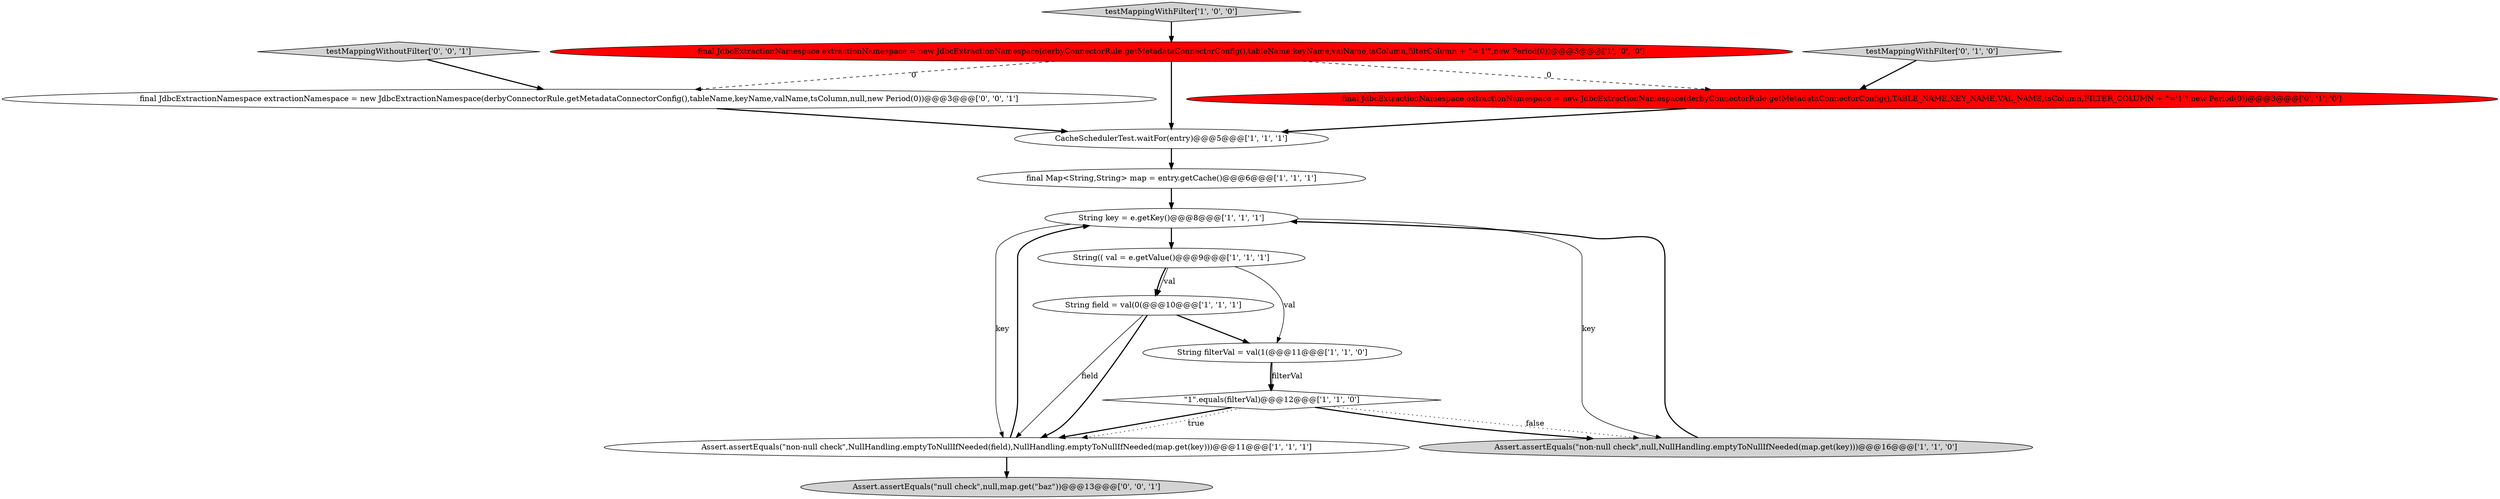 digraph {
13 [style = filled, label = "final JdbcExtractionNamespace extractionNamespace = new JdbcExtractionNamespace(derbyConnectorRule.getMetadataConnectorConfig(),tableName,keyName,valName,tsColumn,null,new Period(0))@@@3@@@['0', '0', '1']", fillcolor = white, shape = ellipse image = "AAA0AAABBB3BBB"];
8 [style = filled, label = "String field = val(0(@@@10@@@['1', '1', '1']", fillcolor = white, shape = ellipse image = "AAA0AAABBB1BBB"];
15 [style = filled, label = "Assert.assertEquals(\"null check\",null,map.get(\"baz\"))@@@13@@@['0', '0', '1']", fillcolor = lightgray, shape = ellipse image = "AAA0AAABBB3BBB"];
5 [style = filled, label = "String(( val = e.getValue()@@@9@@@['1', '1', '1']", fillcolor = white, shape = ellipse image = "AAA0AAABBB1BBB"];
3 [style = filled, label = "testMappingWithFilter['1', '0', '0']", fillcolor = lightgray, shape = diamond image = "AAA0AAABBB1BBB"];
6 [style = filled, label = "\"1\".equals(filterVal)@@@12@@@['1', '1', '0']", fillcolor = white, shape = diamond image = "AAA0AAABBB1BBB"];
10 [style = filled, label = "String key = e.getKey()@@@8@@@['1', '1', '1']", fillcolor = white, shape = ellipse image = "AAA0AAABBB1BBB"];
14 [style = filled, label = "testMappingWithoutFilter['0', '0', '1']", fillcolor = lightgray, shape = diamond image = "AAA0AAABBB3BBB"];
9 [style = filled, label = "String filterVal = val(1(@@@11@@@['1', '1', '0']", fillcolor = white, shape = ellipse image = "AAA0AAABBB1BBB"];
0 [style = filled, label = "Assert.assertEquals(\"non-null check\",NullHandling.emptyToNullIfNeeded(field),NullHandling.emptyToNullIfNeeded(map.get(key)))@@@11@@@['1', '1', '1']", fillcolor = white, shape = ellipse image = "AAA0AAABBB1BBB"];
7 [style = filled, label = "final Map<String,String> map = entry.getCache()@@@6@@@['1', '1', '1']", fillcolor = white, shape = ellipse image = "AAA0AAABBB1BBB"];
2 [style = filled, label = "Assert.assertEquals(\"non-null check\",null,NullHandling.emptyToNullIfNeeded(map.get(key)))@@@16@@@['1', '1', '0']", fillcolor = lightgray, shape = ellipse image = "AAA0AAABBB1BBB"];
11 [style = filled, label = "testMappingWithFilter['0', '1', '0']", fillcolor = lightgray, shape = diamond image = "AAA0AAABBB2BBB"];
12 [style = filled, label = "final JdbcExtractionNamespace extractionNamespace = new JdbcExtractionNamespace(derbyConnectorRule.getMetadataConnectorConfig(),TABLE_NAME,KEY_NAME,VAL_NAME,tsColumn,FILTER_COLUMN + \"='1'\",new Period(0))@@@3@@@['0', '1', '0']", fillcolor = red, shape = ellipse image = "AAA1AAABBB2BBB"];
1 [style = filled, label = "CacheSchedulerTest.waitFor(entry)@@@5@@@['1', '1', '1']", fillcolor = white, shape = ellipse image = "AAA0AAABBB1BBB"];
4 [style = filled, label = "final JdbcExtractionNamespace extractionNamespace = new JdbcExtractionNamespace(derbyConnectorRule.getMetadataConnectorConfig(),tableName,keyName,valName,tsColumn,filterColumn + \"='1'\",new Period(0))@@@3@@@['1', '0', '0']", fillcolor = red, shape = ellipse image = "AAA1AAABBB1BBB"];
5->8 [style = bold, label=""];
7->10 [style = bold, label=""];
6->2 [style = dotted, label="false"];
11->12 [style = bold, label=""];
6->0 [style = bold, label=""];
5->8 [style = solid, label="val"];
2->10 [style = bold, label=""];
12->1 [style = bold, label=""];
1->7 [style = bold, label=""];
3->4 [style = bold, label=""];
0->15 [style = bold, label=""];
13->1 [style = bold, label=""];
5->9 [style = solid, label="val"];
9->6 [style = solid, label="filterVal"];
9->6 [style = bold, label=""];
4->12 [style = dashed, label="0"];
6->2 [style = bold, label=""];
8->0 [style = bold, label=""];
10->0 [style = solid, label="key"];
0->10 [style = bold, label=""];
10->5 [style = bold, label=""];
10->2 [style = solid, label="key"];
8->9 [style = bold, label=""];
4->1 [style = bold, label=""];
6->0 [style = dotted, label="true"];
14->13 [style = bold, label=""];
4->13 [style = dashed, label="0"];
8->0 [style = solid, label="field"];
}
